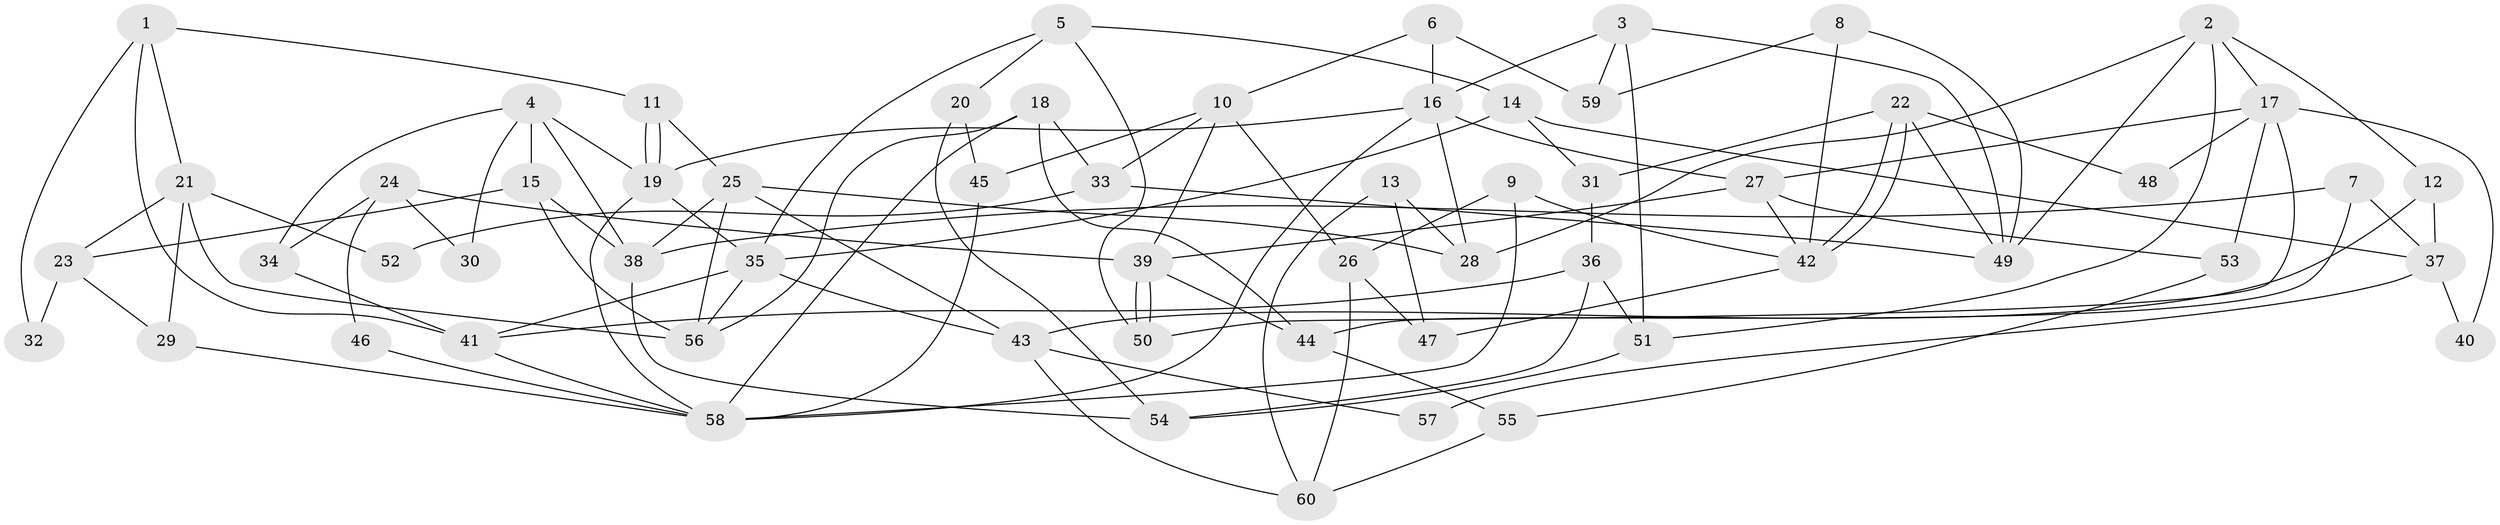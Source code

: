 // Generated by graph-tools (version 1.1) at 2025/15/03/09/25 04:15:02]
// undirected, 60 vertices, 120 edges
graph export_dot {
graph [start="1"]
  node [color=gray90,style=filled];
  1;
  2;
  3;
  4;
  5;
  6;
  7;
  8;
  9;
  10;
  11;
  12;
  13;
  14;
  15;
  16;
  17;
  18;
  19;
  20;
  21;
  22;
  23;
  24;
  25;
  26;
  27;
  28;
  29;
  30;
  31;
  32;
  33;
  34;
  35;
  36;
  37;
  38;
  39;
  40;
  41;
  42;
  43;
  44;
  45;
  46;
  47;
  48;
  49;
  50;
  51;
  52;
  53;
  54;
  55;
  56;
  57;
  58;
  59;
  60;
  1 -- 21;
  1 -- 41;
  1 -- 11;
  1 -- 32;
  2 -- 17;
  2 -- 51;
  2 -- 12;
  2 -- 28;
  2 -- 49;
  3 -- 16;
  3 -- 49;
  3 -- 51;
  3 -- 59;
  4 -- 19;
  4 -- 15;
  4 -- 30;
  4 -- 34;
  4 -- 38;
  5 -- 35;
  5 -- 20;
  5 -- 14;
  5 -- 50;
  6 -- 10;
  6 -- 16;
  6 -- 59;
  7 -- 38;
  7 -- 44;
  7 -- 37;
  8 -- 42;
  8 -- 59;
  8 -- 49;
  9 -- 42;
  9 -- 58;
  9 -- 26;
  10 -- 39;
  10 -- 26;
  10 -- 33;
  10 -- 45;
  11 -- 19;
  11 -- 19;
  11 -- 25;
  12 -- 43;
  12 -- 37;
  13 -- 47;
  13 -- 28;
  13 -- 60;
  14 -- 37;
  14 -- 31;
  14 -- 35;
  15 -- 38;
  15 -- 56;
  15 -- 23;
  16 -- 28;
  16 -- 19;
  16 -- 27;
  16 -- 58;
  17 -- 53;
  17 -- 50;
  17 -- 27;
  17 -- 40;
  17 -- 48;
  18 -- 58;
  18 -- 33;
  18 -- 44;
  18 -- 56;
  19 -- 35;
  19 -- 58;
  20 -- 54;
  20 -- 45;
  21 -- 29;
  21 -- 56;
  21 -- 23;
  21 -- 52;
  22 -- 42;
  22 -- 42;
  22 -- 49;
  22 -- 31;
  22 -- 48;
  23 -- 29;
  23 -- 32;
  24 -- 34;
  24 -- 39;
  24 -- 30;
  24 -- 46;
  25 -- 56;
  25 -- 28;
  25 -- 38;
  25 -- 43;
  26 -- 60;
  26 -- 47;
  27 -- 39;
  27 -- 42;
  27 -- 53;
  29 -- 58;
  31 -- 36;
  33 -- 49;
  33 -- 52;
  34 -- 41;
  35 -- 41;
  35 -- 43;
  35 -- 56;
  36 -- 54;
  36 -- 41;
  36 -- 51;
  37 -- 40;
  37 -- 57;
  38 -- 54;
  39 -- 50;
  39 -- 50;
  39 -- 44;
  41 -- 58;
  42 -- 47;
  43 -- 57;
  43 -- 60;
  44 -- 55;
  45 -- 58;
  46 -- 58;
  51 -- 54;
  53 -- 55;
  55 -- 60;
}

